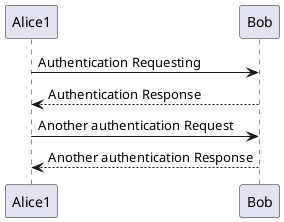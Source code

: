 @startuml
Alice1 -> Bob: Authentication Requesting
Bob --> Alice1: Authentication Response

Alice1 -> Bob: Another authentication Request
Alice1 <-- Bob: Another authentication Response
@enduml
